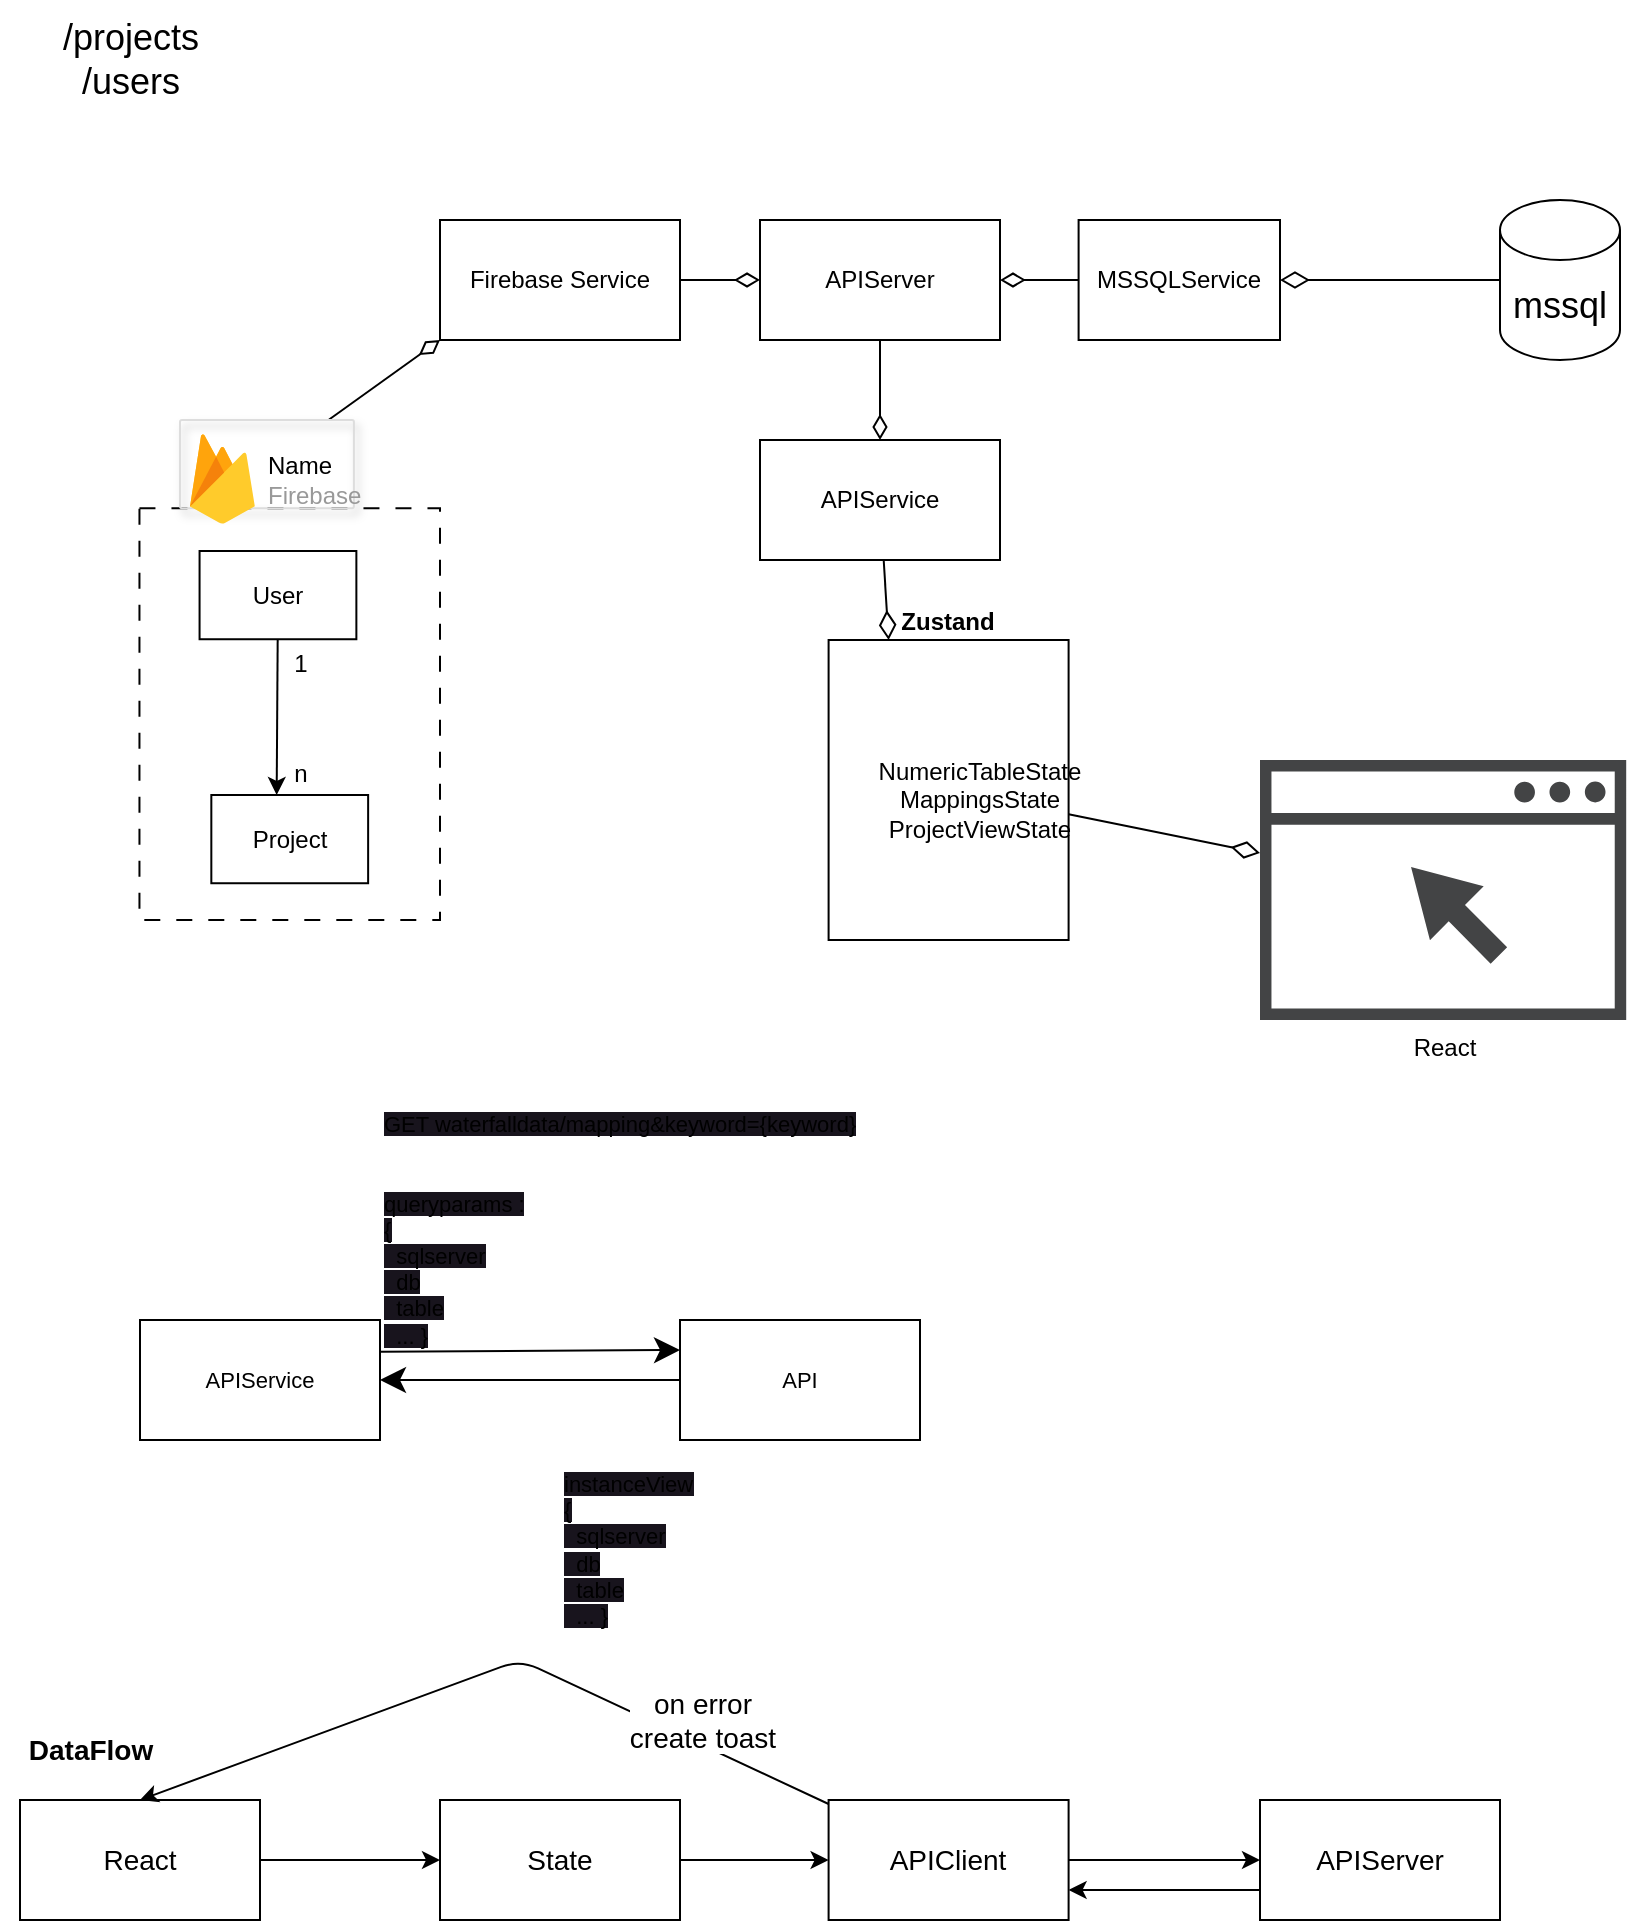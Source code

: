 <mxfile>
    <diagram id="D1mlLG5Sx-8I2V5R6X5T" name="Page-1">
        <mxGraphModel dx="979" dy="853" grid="1" gridSize="10" guides="1" tooltips="1" connect="1" arrows="1" fold="1" page="1" pageScale="1" pageWidth="850" pageHeight="1100" math="0" shadow="0">
            <root>
                <mxCell id="0"/>
                <mxCell id="1" parent="0"/>
                <mxCell id="31" value="/projects&lt;br style=&quot;font-size: 18px;&quot;&gt;/users&lt;br&gt;" style="text;html=1;align=center;verticalAlign=middle;resizable=0;points=[];autosize=1;strokeColor=none;fillColor=none;fontSize=18;fontFamily=Helvetica;fontColor=default;" parent="1" vertex="1">
                    <mxGeometry x="40" y="90" width="90" height="60" as="geometry"/>
                </mxCell>
                <mxCell id="58" style="edgeStyle=none;html=1;entryX=1;entryY=0.5;entryDx=0;entryDy=0;fontFamily=Helvetica;fontSize=12;fontColor=default;endArrow=diamondThin;endFill=0;startSize=12;endSize=12;" parent="1" source="32" target="54" edge="1">
                    <mxGeometry relative="1" as="geometry"/>
                </mxCell>
                <mxCell id="32" value="mssql" style="shape=cylinder3;whiteSpace=wrap;html=1;boundedLbl=1;backgroundOutline=1;size=15;strokeColor=default;fontFamily=Helvetica;fontSize=18;fontColor=default;fillColor=none;" parent="1" vertex="1">
                    <mxGeometry x="770" y="190" width="60" height="80" as="geometry"/>
                </mxCell>
                <mxCell id="44" value="NumericTableState&lt;br&gt;MappingsState&lt;br&gt;ProjectViewState" style="ellipse;whiteSpace=wrap;html=1;strokeColor=none;fontFamily=Helvetica;fontSize=12;fontColor=default;fillColor=none;" parent="1" vertex="1">
                    <mxGeometry x="445" y="480" width="130" height="20" as="geometry"/>
                </mxCell>
                <mxCell id="72" style="edgeStyle=none;html=1;fontFamily=Helvetica;fontSize=12;fontColor=default;endArrow=diamondThin;endFill=0;startSize=12;endSize=12;" parent="1" source="50" target="71" edge="1">
                    <mxGeometry relative="1" as="geometry"/>
                </mxCell>
                <mxCell id="50" value="&lt;b&gt;Zustand&lt;/b&gt;" style="whiteSpace=wrap;html=1;strokeColor=default;fontFamily=Helvetica;fontSize=12;fontColor=default;fillColor=none;labelPosition=center;verticalLabelPosition=top;align=center;verticalAlign=bottom;" parent="1" vertex="1">
                    <mxGeometry x="434.3" y="410" width="120" height="150" as="geometry"/>
                </mxCell>
                <mxCell id="57" style="edgeStyle=none;html=1;entryX=0.25;entryY=0;entryDx=0;entryDy=0;fontFamily=Helvetica;fontSize=12;fontColor=default;endArrow=diamondThin;endFill=0;endSize=12;startSize=12;" parent="1" source="51" target="50" edge="1">
                    <mxGeometry relative="1" as="geometry"/>
                </mxCell>
                <mxCell id="51" value="APIService" style="whiteSpace=wrap;html=1;strokeColor=default;fontFamily=Helvetica;fontSize=12;fontColor=default;fillColor=none;" parent="1" vertex="1">
                    <mxGeometry x="400" y="310" width="120" height="60" as="geometry"/>
                </mxCell>
                <mxCell id="106" style="edgeStyle=none;html=1;entryX=1;entryY=0.5;entryDx=0;entryDy=0;endArrow=diamondThin;endFill=0;strokeWidth=1;endSize=10;" parent="1" source="54" target="76" edge="1">
                    <mxGeometry relative="1" as="geometry"/>
                </mxCell>
                <mxCell id="54" value="MSSQLService" style="whiteSpace=wrap;html=1;strokeColor=default;fontFamily=Helvetica;fontSize=12;fontColor=default;fillColor=none;" parent="1" vertex="1">
                    <mxGeometry x="559.3" y="200" width="100.7" height="60" as="geometry"/>
                </mxCell>
                <mxCell id="71" value="React" style="sketch=0;pointerEvents=1;shadow=0;dashed=0;html=1;strokeColor=none;fillColor=#434445;aspect=fixed;labelPosition=center;verticalLabelPosition=bottom;verticalAlign=top;align=center;outlineConnect=0;shape=mxgraph.vvd.web_browser;fontFamily=Helvetica;fontSize=12;fontColor=default;" parent="1" vertex="1">
                    <mxGeometry x="650" y="470" width="183.1" height="130" as="geometry"/>
                </mxCell>
                <mxCell id="25" value="" style="group" parent="1" vertex="1" connectable="0">
                    <mxGeometry x="119.13" y="362.5" width="120.87" height="187.5" as="geometry"/>
                </mxCell>
                <mxCell id="12" style="edgeStyle=none;html=1;" parent="25" source="11" edge="1">
                    <mxGeometry relative="1" as="geometry">
                        <mxPoint x="39.201" y="125.0" as="targetPoint"/>
                    </mxGeometry>
                </mxCell>
                <mxCell id="11" value="User" style="whiteSpace=wrap;html=1;" parent="25" vertex="1">
                    <mxGeometry x="0.653" y="3" width="78.402" height="44.118" as="geometry"/>
                </mxCell>
                <mxCell id="14" value="Project" style="whiteSpace=wrap;html=1;" parent="25" vertex="1">
                    <mxGeometry x="6.534" y="125.0" width="78.402" height="44.118" as="geometry"/>
                </mxCell>
                <mxCell id="17" value="n" style="text;html=1;align=center;verticalAlign=middle;resizable=0;points=[];autosize=1;strokeColor=none;fillColor=none;" parent="25" vertex="1">
                    <mxGeometry x="35.934" y="99.265" width="30" height="30" as="geometry"/>
                </mxCell>
                <mxCell id="18" value="1" style="text;html=1;align=center;verticalAlign=middle;resizable=0;points=[];autosize=1;strokeColor=none;fillColor=none;" parent="25" vertex="1">
                    <mxGeometry x="35.934" y="44.118" width="30" height="30" as="geometry"/>
                </mxCell>
                <mxCell id="27" value="" style="whiteSpace=wrap;html=1;dashed=1;dashPattern=8 8;fillColor=none;labelPosition=center;verticalLabelPosition=top;align=center;verticalAlign=bottom;" parent="25" vertex="1">
                    <mxGeometry x="-29.401" y="-18.382" width="150.271" height="205.882" as="geometry"/>
                </mxCell>
                <mxCell id="83" style="edgeStyle=none;html=1;entryX=0;entryY=1;entryDx=0;entryDy=0;endArrow=diamondThin;endFill=0;endSize=10;" parent="1" source="34" target="80" edge="1">
                    <mxGeometry relative="1" as="geometry"/>
                </mxCell>
                <mxCell id="34" value="" style="strokeColor=#dddddd;shadow=1;strokeWidth=1;rounded=1;absoluteArcSize=1;arcSize=2;fontFamily=Helvetica;fontSize=18;fontColor=default;fillColor=none;html=1;" parent="1" vertex="1">
                    <mxGeometry x="110" y="300" width="86.96" height="44.12" as="geometry"/>
                </mxCell>
                <mxCell id="35" value="&lt;font color=&quot;#000000&quot;&gt;Name&lt;/font&gt;&lt;br&gt;Firebase" style="sketch=0;dashed=0;connectable=0;html=1;fillColor=#5184F3;strokeColor=none;shape=mxgraph.gcp2.firebase;part=1;labelPosition=right;verticalLabelPosition=middle;align=left;verticalAlign=middle;spacingLeft=5;fontColor=#999999;fontSize=12;fontFamily=Helvetica;" parent="34" vertex="1">
                    <mxGeometry width="32.4" height="45" relative="1" as="geometry">
                        <mxPoint x="5" y="7" as="offset"/>
                    </mxGeometry>
                </mxCell>
                <mxCell id="85" style="edgeStyle=none;html=1;entryX=0.5;entryY=0;entryDx=0;entryDy=0;endArrow=diamondThin;endFill=0;endSize=10;" parent="1" source="76" target="51" edge="1">
                    <mxGeometry relative="1" as="geometry"/>
                </mxCell>
                <mxCell id="76" value="APIServer" style="whiteSpace=wrap;html=1;" parent="1" vertex="1">
                    <mxGeometry x="400" y="200" width="120" height="60" as="geometry"/>
                </mxCell>
                <mxCell id="108" style="edgeStyle=none;shape=connector;rounded=1;html=1;entryX=0;entryY=0.5;entryDx=0;entryDy=0;labelBackgroundColor=default;strokeColor=default;strokeWidth=1;fontFamily=Helvetica;fontSize=11;fontColor=default;endArrow=diamondThin;endFill=0;endSize=10;" parent="1" source="80" target="76" edge="1">
                    <mxGeometry relative="1" as="geometry"/>
                </mxCell>
                <mxCell id="80" value="Firebase Service" style="whiteSpace=wrap;html=1;strokeColor=default;fontFamily=Helvetica;fontSize=12;fontColor=default;fillColor=none;" parent="1" vertex="1">
                    <mxGeometry x="240" y="200" width="120" height="60" as="geometry"/>
                </mxCell>
                <mxCell id="121" style="edgeStyle=none;shape=connector;rounded=1;html=1;entryX=0;entryY=0.25;entryDx=0;entryDy=0;labelBackgroundColor=default;strokeColor=default;strokeWidth=1;fontFamily=Helvetica;fontSize=11;fontColor=default;startArrow=none;startFill=0;endArrow=classic;endFill=1;startSize=10;endSize=10;exitX=0;exitY=0.968;exitDx=0;exitDy=0;exitPerimeter=0;" parent="1" source="117" target="112" edge="1">
                    <mxGeometry relative="1" as="geometry"/>
                </mxCell>
                <mxCell id="110" value="APIService" style="whiteSpace=wrap;html=1;fontFamily=Helvetica;fontSize=11;fontColor=default;" parent="1" vertex="1">
                    <mxGeometry x="90" y="750" width="120" height="60" as="geometry"/>
                </mxCell>
                <mxCell id="122" style="edgeStyle=none;shape=connector;rounded=1;html=1;entryX=1;entryY=0.5;entryDx=0;entryDy=0;labelBackgroundColor=default;strokeColor=default;strokeWidth=1;fontFamily=Helvetica;fontSize=11;fontColor=default;startArrow=none;startFill=0;endArrow=classic;endFill=1;startSize=10;endSize=10;" parent="1" source="112" target="110" edge="1">
                    <mxGeometry relative="1" as="geometry"/>
                </mxCell>
                <mxCell id="112" value="API" style="whiteSpace=wrap;html=1;fontFamily=Helvetica;fontSize=11;fontColor=default;" parent="1" vertex="1">
                    <mxGeometry x="360" y="750" width="120" height="60" as="geometry"/>
                </mxCell>
                <mxCell id="117" value="&lt;span style=&quot;background-color: rgb(24, 20, 29);&quot;&gt;GET waterfalldata/mapping&amp;amp;keyword={keyword}&lt;br&gt;&lt;br&gt;&lt;/span&gt;&lt;br style=&quot;&quot;&gt;&lt;span style=&quot;background-color: rgb(24, 20, 29);&quot;&gt;queryparams :&lt;br&gt;{&lt;/span&gt;&lt;br style=&quot;&quot;&gt;&lt;span style=&quot;background-color: rgb(24, 20, 29);&quot;&gt;&amp;nbsp; sqlserver&lt;/span&gt;&lt;br style=&quot;&quot;&gt;&lt;span style=&quot;background-color: rgb(24, 20, 29);&quot;&gt;&amp;nbsp; db&lt;/span&gt;&lt;br style=&quot;&quot;&gt;&lt;span style=&quot;background-color: rgb(24, 20, 29);&quot;&gt;&amp;nbsp; table&lt;/span&gt;&lt;br style=&quot;&quot;&gt;&lt;span style=&quot;background-color: rgb(24, 20, 29);&quot;&gt;&amp;nbsp; ... }&lt;/span&gt;" style="text;html=1;align=left;verticalAlign=middle;resizable=0;points=[];autosize=1;strokeColor=none;fillColor=none;fontSize=11;fontFamily=Helvetica;fontColor=default;" parent="1" vertex="1">
                    <mxGeometry x="210" y="640" width="260" height="130" as="geometry"/>
                </mxCell>
                <mxCell id="120" value="&lt;span style=&quot;background-color: rgb(24, 20, 29);&quot;&gt;instanceView&lt;/span&gt;&lt;br style=&quot;&quot;&gt;&lt;span style=&quot;background-color: rgb(24, 20, 29);&quot;&gt;{&lt;/span&gt;&lt;br style=&quot;&quot;&gt;&lt;span style=&quot;background-color: rgb(24, 20, 29);&quot;&gt;&amp;nbsp; sqlserver&lt;/span&gt;&lt;br style=&quot;&quot;&gt;&lt;span style=&quot;background-color: rgb(24, 20, 29);&quot;&gt;&amp;nbsp; db&lt;/span&gt;&lt;br style=&quot;&quot;&gt;&lt;span style=&quot;background-color: rgb(24, 20, 29);&quot;&gt;&amp;nbsp; table&lt;/span&gt;&lt;br style=&quot;&quot;&gt;&lt;span style=&quot;background-color: rgb(24, 20, 29);&quot;&gt;&amp;nbsp; ... }&lt;/span&gt;" style="text;html=1;align=left;verticalAlign=middle;resizable=0;points=[];autosize=1;strokeColor=none;fillColor=none;fontSize=11;fontFamily=Helvetica;fontColor=default;" parent="1" vertex="1">
                    <mxGeometry x="300" y="820" width="90" height="90" as="geometry"/>
                </mxCell>
                <mxCell id="MOKchlPtwTWZ34FtCqpY-123" value="DataFlow" style="text;html=1;align=center;verticalAlign=middle;resizable=0;points=[];autosize=1;strokeColor=none;fillColor=none;fontSize=14;fontStyle=1" vertex="1" parent="1">
                    <mxGeometry x="20" y="950" width="90" height="30" as="geometry"/>
                </mxCell>
                <mxCell id="MOKchlPtwTWZ34FtCqpY-126" value="" style="edgeStyle=none;html=1;fontSize=14;" edge="1" parent="1" source="MOKchlPtwTWZ34FtCqpY-124" target="MOKchlPtwTWZ34FtCqpY-125">
                    <mxGeometry relative="1" as="geometry"/>
                </mxCell>
                <mxCell id="MOKchlPtwTWZ34FtCqpY-124" value="React" style="whiteSpace=wrap;html=1;fontSize=14;" vertex="1" parent="1">
                    <mxGeometry x="30" y="990" width="120" height="60" as="geometry"/>
                </mxCell>
                <mxCell id="MOKchlPtwTWZ34FtCqpY-130" value="" style="edgeStyle=none;html=1;fontSize=14;" edge="1" parent="1" source="MOKchlPtwTWZ34FtCqpY-125" target="MOKchlPtwTWZ34FtCqpY-129">
                    <mxGeometry relative="1" as="geometry"/>
                </mxCell>
                <mxCell id="MOKchlPtwTWZ34FtCqpY-125" value="State" style="whiteSpace=wrap;html=1;fontSize=14;" vertex="1" parent="1">
                    <mxGeometry x="240" y="990" width="120" height="60" as="geometry"/>
                </mxCell>
                <mxCell id="MOKchlPtwTWZ34FtCqpY-132" style="edgeStyle=none;html=1;fontSize=14;" edge="1" parent="1" source="MOKchlPtwTWZ34FtCqpY-129" target="MOKchlPtwTWZ34FtCqpY-131">
                    <mxGeometry relative="1" as="geometry"/>
                </mxCell>
                <mxCell id="MOKchlPtwTWZ34FtCqpY-133" style="edgeStyle=none;html=1;fontSize=14;entryX=0.5;entryY=0;entryDx=0;entryDy=0;" edge="1" parent="1" source="MOKchlPtwTWZ34FtCqpY-129" target="MOKchlPtwTWZ34FtCqpY-124">
                    <mxGeometry relative="1" as="geometry">
                        <mxPoint x="410" y="950" as="targetPoint"/>
                        <Array as="points">
                            <mxPoint x="280" y="920"/>
                        </Array>
                    </mxGeometry>
                </mxCell>
                <mxCell id="MOKchlPtwTWZ34FtCqpY-135" value="on error&lt;br&gt;create toast" style="edgeLabel;html=1;align=center;verticalAlign=middle;resizable=0;points=[];fontSize=14;" vertex="1" connectable="0" parent="MOKchlPtwTWZ34FtCqpY-133">
                    <mxGeometry x="-0.845" y="-1" relative="1" as="geometry">
                        <mxPoint x="-38" y="-29" as="offset"/>
                    </mxGeometry>
                </mxCell>
                <mxCell id="MOKchlPtwTWZ34FtCqpY-129" value="APIClient" style="whiteSpace=wrap;html=1;fontSize=14;" vertex="1" parent="1">
                    <mxGeometry x="434.3" y="990" width="120" height="60" as="geometry"/>
                </mxCell>
                <mxCell id="MOKchlPtwTWZ34FtCqpY-136" style="edgeStyle=none;html=1;entryX=1;entryY=0.75;entryDx=0;entryDy=0;fontSize=14;exitX=0;exitY=0.75;exitDx=0;exitDy=0;" edge="1" parent="1" source="MOKchlPtwTWZ34FtCqpY-131" target="MOKchlPtwTWZ34FtCqpY-129">
                    <mxGeometry relative="1" as="geometry"/>
                </mxCell>
                <mxCell id="MOKchlPtwTWZ34FtCqpY-131" value="APIServer" style="whiteSpace=wrap;html=1;fontSize=14;" vertex="1" parent="1">
                    <mxGeometry x="650" y="990" width="120" height="60" as="geometry"/>
                </mxCell>
            </root>
        </mxGraphModel>
    </diagram>
</mxfile>